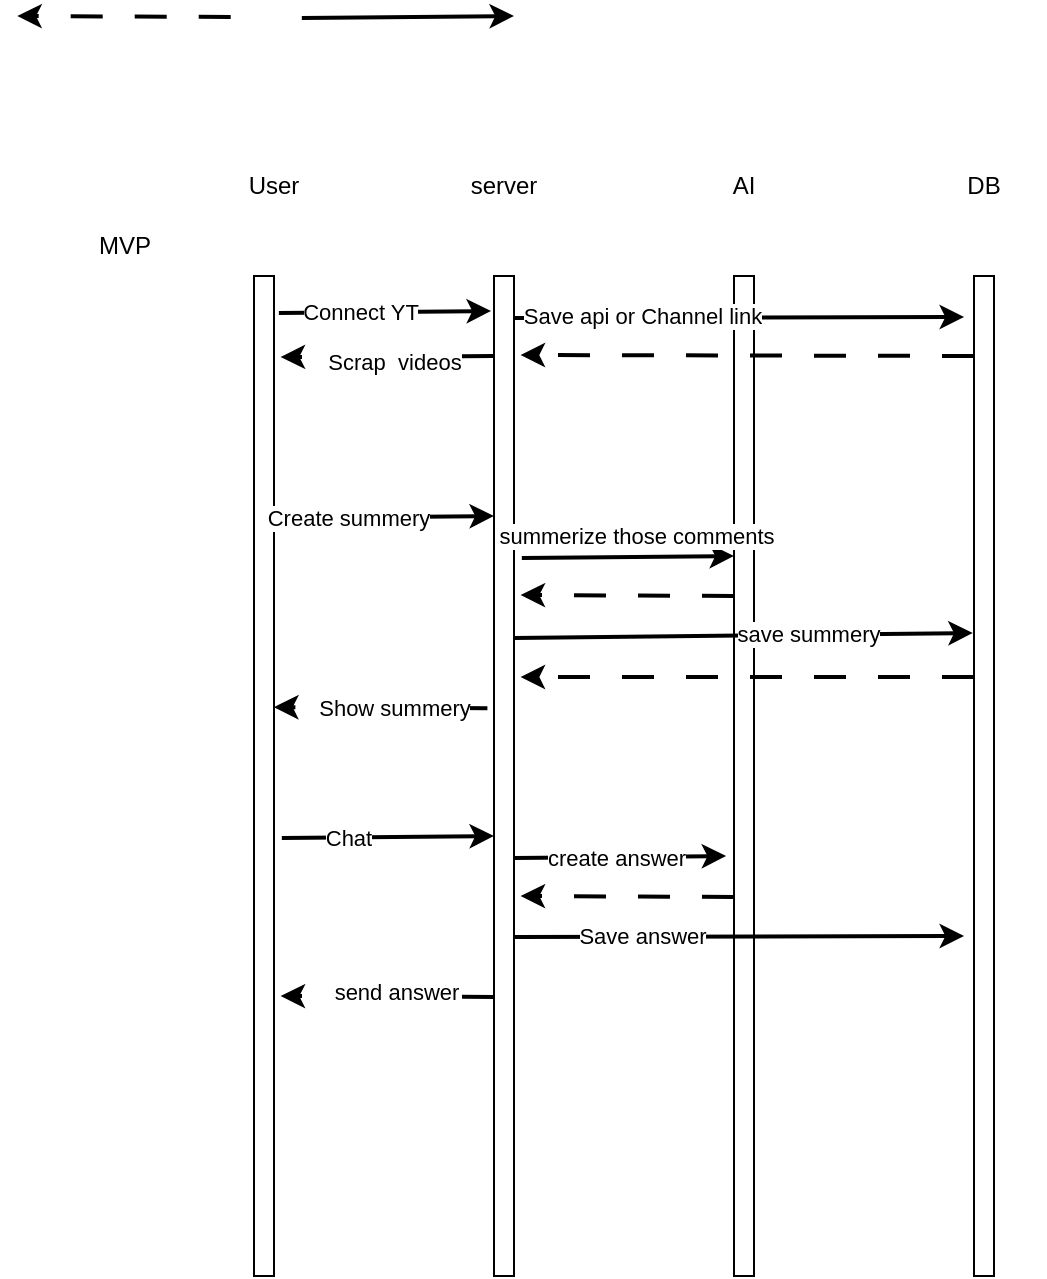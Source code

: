 <mxfile>
    <diagram id="2TM2MlY42wXbYLSGlrye" name="Page-1">
        <mxGraphModel dx="2604" dy="661" grid="1" gridSize="10" guides="1" tooltips="1" connect="1" arrows="1" fold="1" page="1" pageScale="1" pageWidth="850" pageHeight="1100" math="0" shadow="0">
            <root>
                <mxCell id="0"/>
                <mxCell id="1" parent="0"/>
                <mxCell id="9" value="User" style="text;html=1;strokeColor=none;fillColor=none;align=center;verticalAlign=middle;whiteSpace=wrap;rounded=0;" parent="1" vertex="1">
                    <mxGeometry x="-180" y="300" width="60" height="30" as="geometry"/>
                </mxCell>
                <mxCell id="10" value="" style="rounded=0;whiteSpace=wrap;html=1;" parent="1" vertex="1">
                    <mxGeometry x="-40" y="360" width="10" height="500" as="geometry"/>
                </mxCell>
                <mxCell id="11" value="" style="rounded=0;whiteSpace=wrap;html=1;" parent="1" vertex="1">
                    <mxGeometry x="80" y="360" width="10" height="500" as="geometry"/>
                </mxCell>
                <mxCell id="12" value="" style="rounded=0;whiteSpace=wrap;html=1;" parent="1" vertex="1">
                    <mxGeometry x="-160" y="360" width="10" height="500" as="geometry"/>
                </mxCell>
                <mxCell id="13" value="server" style="text;html=1;strokeColor=none;fillColor=none;align=center;verticalAlign=middle;whiteSpace=wrap;rounded=0;" parent="1" vertex="1">
                    <mxGeometry x="-65" y="300" width="60" height="30" as="geometry"/>
                </mxCell>
                <mxCell id="14" value="AI" style="text;html=1;strokeColor=none;fillColor=none;align=center;verticalAlign=middle;whiteSpace=wrap;rounded=0;" parent="1" vertex="1">
                    <mxGeometry x="55" y="300" width="60" height="30" as="geometry"/>
                </mxCell>
                <mxCell id="17" value="" style="rounded=0;whiteSpace=wrap;html=1;" parent="1" vertex="1">
                    <mxGeometry x="200" y="360" width="10" height="500" as="geometry"/>
                </mxCell>
                <mxCell id="18" value="DB" style="text;html=1;strokeColor=none;fillColor=none;align=center;verticalAlign=middle;whiteSpace=wrap;rounded=0;" parent="1" vertex="1">
                    <mxGeometry x="175" y="300" width="60" height="30" as="geometry"/>
                </mxCell>
                <mxCell id="19" value="" style="endArrow=classic;html=1;strokeWidth=2;exitX=1.243;exitY=0.037;exitDx=0;exitDy=0;exitPerimeter=0;entryX=-0.148;entryY=0.035;entryDx=0;entryDy=0;entryPerimeter=0;" parent="1" source="12" target="10" edge="1">
                    <mxGeometry width="50" height="50" relative="1" as="geometry">
                        <mxPoint x="-150" y="420" as="sourcePoint"/>
                        <mxPoint x="-50" y="410" as="targetPoint"/>
                    </mxGeometry>
                </mxCell>
                <mxCell id="32" value="Connect YT" style="edgeLabel;html=1;align=center;verticalAlign=middle;resizable=0;points=[];" parent="19" vertex="1" connectable="0">
                    <mxGeometry x="-0.246" relative="1" as="geometry">
                        <mxPoint as="offset"/>
                    </mxGeometry>
                </mxCell>
                <mxCell id="31" value="" style="endArrow=classic;html=1;strokeWidth=2;exitX=1.243;exitY=0.037;exitDx=0;exitDy=0;exitPerimeter=0;entryX=-0.148;entryY=0.035;entryDx=0;entryDy=0;entryPerimeter=0;" parent="1" edge="1">
                    <mxGeometry width="50" height="50" relative="1" as="geometry">
                        <mxPoint x="-136.09" y="231" as="sourcePoint"/>
                        <mxPoint x="-30.0" y="230" as="targetPoint"/>
                    </mxGeometry>
                </mxCell>
                <mxCell id="33" value="" style="endArrow=classic;html=1;strokeWidth=2;exitX=1.243;exitY=0.037;exitDx=0;exitDy=0;exitPerimeter=0;entryX=-0.496;entryY=0.041;entryDx=0;entryDy=0;entryPerimeter=0;" parent="1" target="17" edge="1">
                    <mxGeometry width="50" height="50" relative="1" as="geometry">
                        <mxPoint x="-30.0" y="381" as="sourcePoint"/>
                        <mxPoint x="76.09" y="380" as="targetPoint"/>
                    </mxGeometry>
                </mxCell>
                <mxCell id="34" value="Save api or Channel link" style="edgeLabel;html=1;align=center;verticalAlign=middle;resizable=0;points=[];" parent="33" vertex="1" connectable="0">
                    <mxGeometry x="-0.43" y="1" relative="1" as="geometry">
                        <mxPoint as="offset"/>
                    </mxGeometry>
                </mxCell>
                <mxCell id="35" value="" style="endArrow=classic;html=1;dashed=1;dashPattern=8 8;strokeWidth=2;entryX=1.33;entryY=0.079;entryDx=0;entryDy=0;entryPerimeter=0;" parent="1" target="10" edge="1">
                    <mxGeometry width="50" height="50" relative="1" as="geometry">
                        <mxPoint x="200" y="400" as="sourcePoint"/>
                        <mxPoint x="120" y="400" as="targetPoint"/>
                    </mxGeometry>
                </mxCell>
                <mxCell id="36" value="MVP" style="text;html=1;align=center;verticalAlign=middle;resizable=0;points=[];autosize=1;strokeColor=none;fillColor=none;" parent="1" vertex="1">
                    <mxGeometry x="-250" y="330" width="50" height="30" as="geometry"/>
                </mxCell>
                <mxCell id="37" value="" style="endArrow=classic;html=1;dashed=1;dashPattern=8 8;strokeWidth=2;entryX=1.33;entryY=0.081;entryDx=0;entryDy=0;entryPerimeter=0;" parent="1" target="12" edge="1">
                    <mxGeometry width="50" height="50" relative="1" as="geometry">
                        <mxPoint x="-40" y="400" as="sourcePoint"/>
                        <mxPoint x="-120" y="400" as="targetPoint"/>
                    </mxGeometry>
                </mxCell>
                <mxCell id="38" value="Scrap&amp;nbsp; videos" style="edgeLabel;html=1;align=center;verticalAlign=middle;resizable=0;points=[];" parent="37" vertex="1" connectable="0">
                    <mxGeometry x="0.364" y="2" relative="1" as="geometry">
                        <mxPoint x="23" as="offset"/>
                    </mxGeometry>
                </mxCell>
                <mxCell id="39" value="" style="endArrow=classic;html=1;strokeWidth=2;exitX=1.243;exitY=0.037;exitDx=0;exitDy=0;exitPerimeter=0;entryX=-0.148;entryY=0.035;entryDx=0;entryDy=0;entryPerimeter=0;" parent="1" edge="1">
                    <mxGeometry width="50" height="50" relative="1" as="geometry">
                        <mxPoint x="-146.09" y="481" as="sourcePoint"/>
                        <mxPoint x="-40" y="480" as="targetPoint"/>
                    </mxGeometry>
                </mxCell>
                <mxCell id="40" value="Create summery" style="edgeLabel;html=1;align=center;verticalAlign=middle;resizable=0;points=[];" parent="39" vertex="1" connectable="0">
                    <mxGeometry x="-0.388" relative="1" as="geometry">
                        <mxPoint as="offset"/>
                    </mxGeometry>
                </mxCell>
                <mxCell id="41" value="" style="endArrow=classic;html=1;strokeWidth=2;exitX=1.243;exitY=0.037;exitDx=0;exitDy=0;exitPerimeter=0;entryX=-0.148;entryY=0.035;entryDx=0;entryDy=0;entryPerimeter=0;" parent="1" edge="1">
                    <mxGeometry width="50" height="50" relative="1" as="geometry">
                        <mxPoint x="-26.09" y="501" as="sourcePoint"/>
                        <mxPoint x="80" y="500" as="targetPoint"/>
                    </mxGeometry>
                </mxCell>
                <mxCell id="42" value="summerize those comments" style="edgeLabel;html=1;align=center;verticalAlign=middle;resizable=0;points=[];" parent="41" vertex="1" connectable="0">
                    <mxGeometry x="-0.388" relative="1" as="geometry">
                        <mxPoint x="24" y="-11" as="offset"/>
                    </mxGeometry>
                </mxCell>
                <mxCell id="43" value="" style="endArrow=classic;html=1;dashed=1;dashPattern=8 8;strokeWidth=2;entryX=1.33;entryY=0.319;entryDx=0;entryDy=0;entryPerimeter=0;" parent="1" target="10" edge="1">
                    <mxGeometry width="50" height="50" relative="1" as="geometry">
                        <mxPoint x="80" y="520" as="sourcePoint"/>
                        <mxPoint y="520" as="targetPoint"/>
                    </mxGeometry>
                </mxCell>
                <mxCell id="44" value="" style="endArrow=classic;html=1;dashed=1;dashPattern=8 8;strokeWidth=2;entryX=1.33;entryY=0.319;entryDx=0;entryDy=0;entryPerimeter=0;" parent="1" edge="1">
                    <mxGeometry width="50" height="50" relative="1" as="geometry">
                        <mxPoint x="-171.65" y="230.5" as="sourcePoint"/>
                        <mxPoint x="-278.35" y="230" as="targetPoint"/>
                    </mxGeometry>
                </mxCell>
                <mxCell id="45" value="" style="endArrow=classic;html=1;strokeWidth=2;exitX=1.243;exitY=0.037;exitDx=0;exitDy=0;exitPerimeter=0;entryX=-0.061;entryY=0.357;entryDx=0;entryDy=0;entryPerimeter=0;" parent="1" target="17" edge="1">
                    <mxGeometry width="50" height="50" relative="1" as="geometry">
                        <mxPoint x="-30.0" y="541" as="sourcePoint"/>
                        <mxPoint x="76.09" y="540" as="targetPoint"/>
                    </mxGeometry>
                </mxCell>
                <mxCell id="46" value="save summery" style="edgeLabel;html=1;align=center;verticalAlign=middle;resizable=0;points=[];" parent="45" vertex="1" connectable="0">
                    <mxGeometry x="0.28" y="1" relative="1" as="geometry">
                        <mxPoint as="offset"/>
                    </mxGeometry>
                </mxCell>
                <mxCell id="47" value="" style="endArrow=classic;html=1;dashed=1;dashPattern=8 8;strokeWidth=2;entryX=1.33;entryY=0.401;entryDx=0;entryDy=0;entryPerimeter=0;" parent="1" target="10" edge="1">
                    <mxGeometry width="50" height="50" relative="1" as="geometry">
                        <mxPoint x="200.0" y="560.5" as="sourcePoint"/>
                        <mxPoint x="93.3" y="560" as="targetPoint"/>
                    </mxGeometry>
                </mxCell>
                <mxCell id="48" value="" style="endArrow=classic;html=1;dashed=1;dashPattern=8 8;strokeWidth=2;entryX=1.33;entryY=0.319;entryDx=0;entryDy=0;entryPerimeter=0;" parent="1" edge="1">
                    <mxGeometry width="50" height="50" relative="1" as="geometry">
                        <mxPoint x="-43.3" y="576.07" as="sourcePoint"/>
                        <mxPoint x="-150" y="575.57" as="targetPoint"/>
                    </mxGeometry>
                </mxCell>
                <mxCell id="49" value="Show summery" style="edgeLabel;html=1;align=center;verticalAlign=middle;resizable=0;points=[];" parent="48" vertex="1" connectable="0">
                    <mxGeometry x="0.237" y="1" relative="1" as="geometry">
                        <mxPoint x="19" y="-1" as="offset"/>
                    </mxGeometry>
                </mxCell>
                <mxCell id="50" value="" style="endArrow=classic;html=1;strokeWidth=2;exitX=1.243;exitY=0.037;exitDx=0;exitDy=0;exitPerimeter=0;entryX=-0.148;entryY=0.035;entryDx=0;entryDy=0;entryPerimeter=0;" parent="1" edge="1">
                    <mxGeometry width="50" height="50" relative="1" as="geometry">
                        <mxPoint x="-146.09" y="641" as="sourcePoint"/>
                        <mxPoint x="-40" y="640" as="targetPoint"/>
                    </mxGeometry>
                </mxCell>
                <mxCell id="51" value="Chat" style="edgeLabel;html=1;align=center;verticalAlign=middle;resizable=0;points=[];" parent="50" vertex="1" connectable="0">
                    <mxGeometry x="-0.388" relative="1" as="geometry">
                        <mxPoint as="offset"/>
                    </mxGeometry>
                </mxCell>
                <mxCell id="52" value="" style="endArrow=classic;html=1;strokeWidth=2;exitX=1.243;exitY=0.037;exitDx=0;exitDy=0;exitPerimeter=0;entryX=-0.148;entryY=0.035;entryDx=0;entryDy=0;entryPerimeter=0;" parent="1" edge="1">
                    <mxGeometry width="50" height="50" relative="1" as="geometry">
                        <mxPoint x="-30.0" y="651" as="sourcePoint"/>
                        <mxPoint x="76.09" y="650" as="targetPoint"/>
                    </mxGeometry>
                </mxCell>
                <mxCell id="53" value="create answer" style="edgeLabel;html=1;align=center;verticalAlign=middle;resizable=0;points=[];" parent="52" vertex="1" connectable="0">
                    <mxGeometry x="-0.388" relative="1" as="geometry">
                        <mxPoint x="18" as="offset"/>
                    </mxGeometry>
                </mxCell>
                <mxCell id="54" value="" style="endArrow=classic;html=1;dashed=1;dashPattern=8 8;strokeWidth=2;entryX=1.33;entryY=0.319;entryDx=0;entryDy=0;entryPerimeter=0;" parent="1" edge="1">
                    <mxGeometry width="50" height="50" relative="1" as="geometry">
                        <mxPoint x="80" y="670.5" as="sourcePoint"/>
                        <mxPoint x="-26.7" y="670" as="targetPoint"/>
                    </mxGeometry>
                </mxCell>
                <mxCell id="55" value="" style="endArrow=classic;html=1;strokeWidth=2;exitX=1.243;exitY=0.037;exitDx=0;exitDy=0;exitPerimeter=0;entryX=-0.496;entryY=0.041;entryDx=0;entryDy=0;entryPerimeter=0;" parent="1" edge="1">
                    <mxGeometry width="50" height="50" relative="1" as="geometry">
                        <mxPoint x="-30.0" y="690.5" as="sourcePoint"/>
                        <mxPoint x="195.04" y="690" as="targetPoint"/>
                    </mxGeometry>
                </mxCell>
                <mxCell id="56" value="Save answer" style="edgeLabel;html=1;align=center;verticalAlign=middle;resizable=0;points=[];" parent="55" vertex="1" connectable="0">
                    <mxGeometry x="-0.43" y="1" relative="1" as="geometry">
                        <mxPoint as="offset"/>
                    </mxGeometry>
                </mxCell>
                <mxCell id="57" value="" style="endArrow=classic;html=1;dashed=1;dashPattern=8 8;strokeWidth=2;entryX=1.33;entryY=0.319;entryDx=0;entryDy=0;entryPerimeter=0;" parent="1" edge="1">
                    <mxGeometry width="50" height="50" relative="1" as="geometry">
                        <mxPoint x="-40" y="720.5" as="sourcePoint"/>
                        <mxPoint x="-146.7" y="720" as="targetPoint"/>
                    </mxGeometry>
                </mxCell>
                <mxCell id="58" value="send answer" style="edgeLabel;html=1;align=center;verticalAlign=middle;resizable=0;points=[];" parent="57" vertex="1" connectable="0">
                    <mxGeometry x="0.381" y="-2" relative="1" as="geometry">
                        <mxPoint x="24" as="offset"/>
                    </mxGeometry>
                </mxCell>
            </root>
        </mxGraphModel>
    </diagram>
</mxfile>